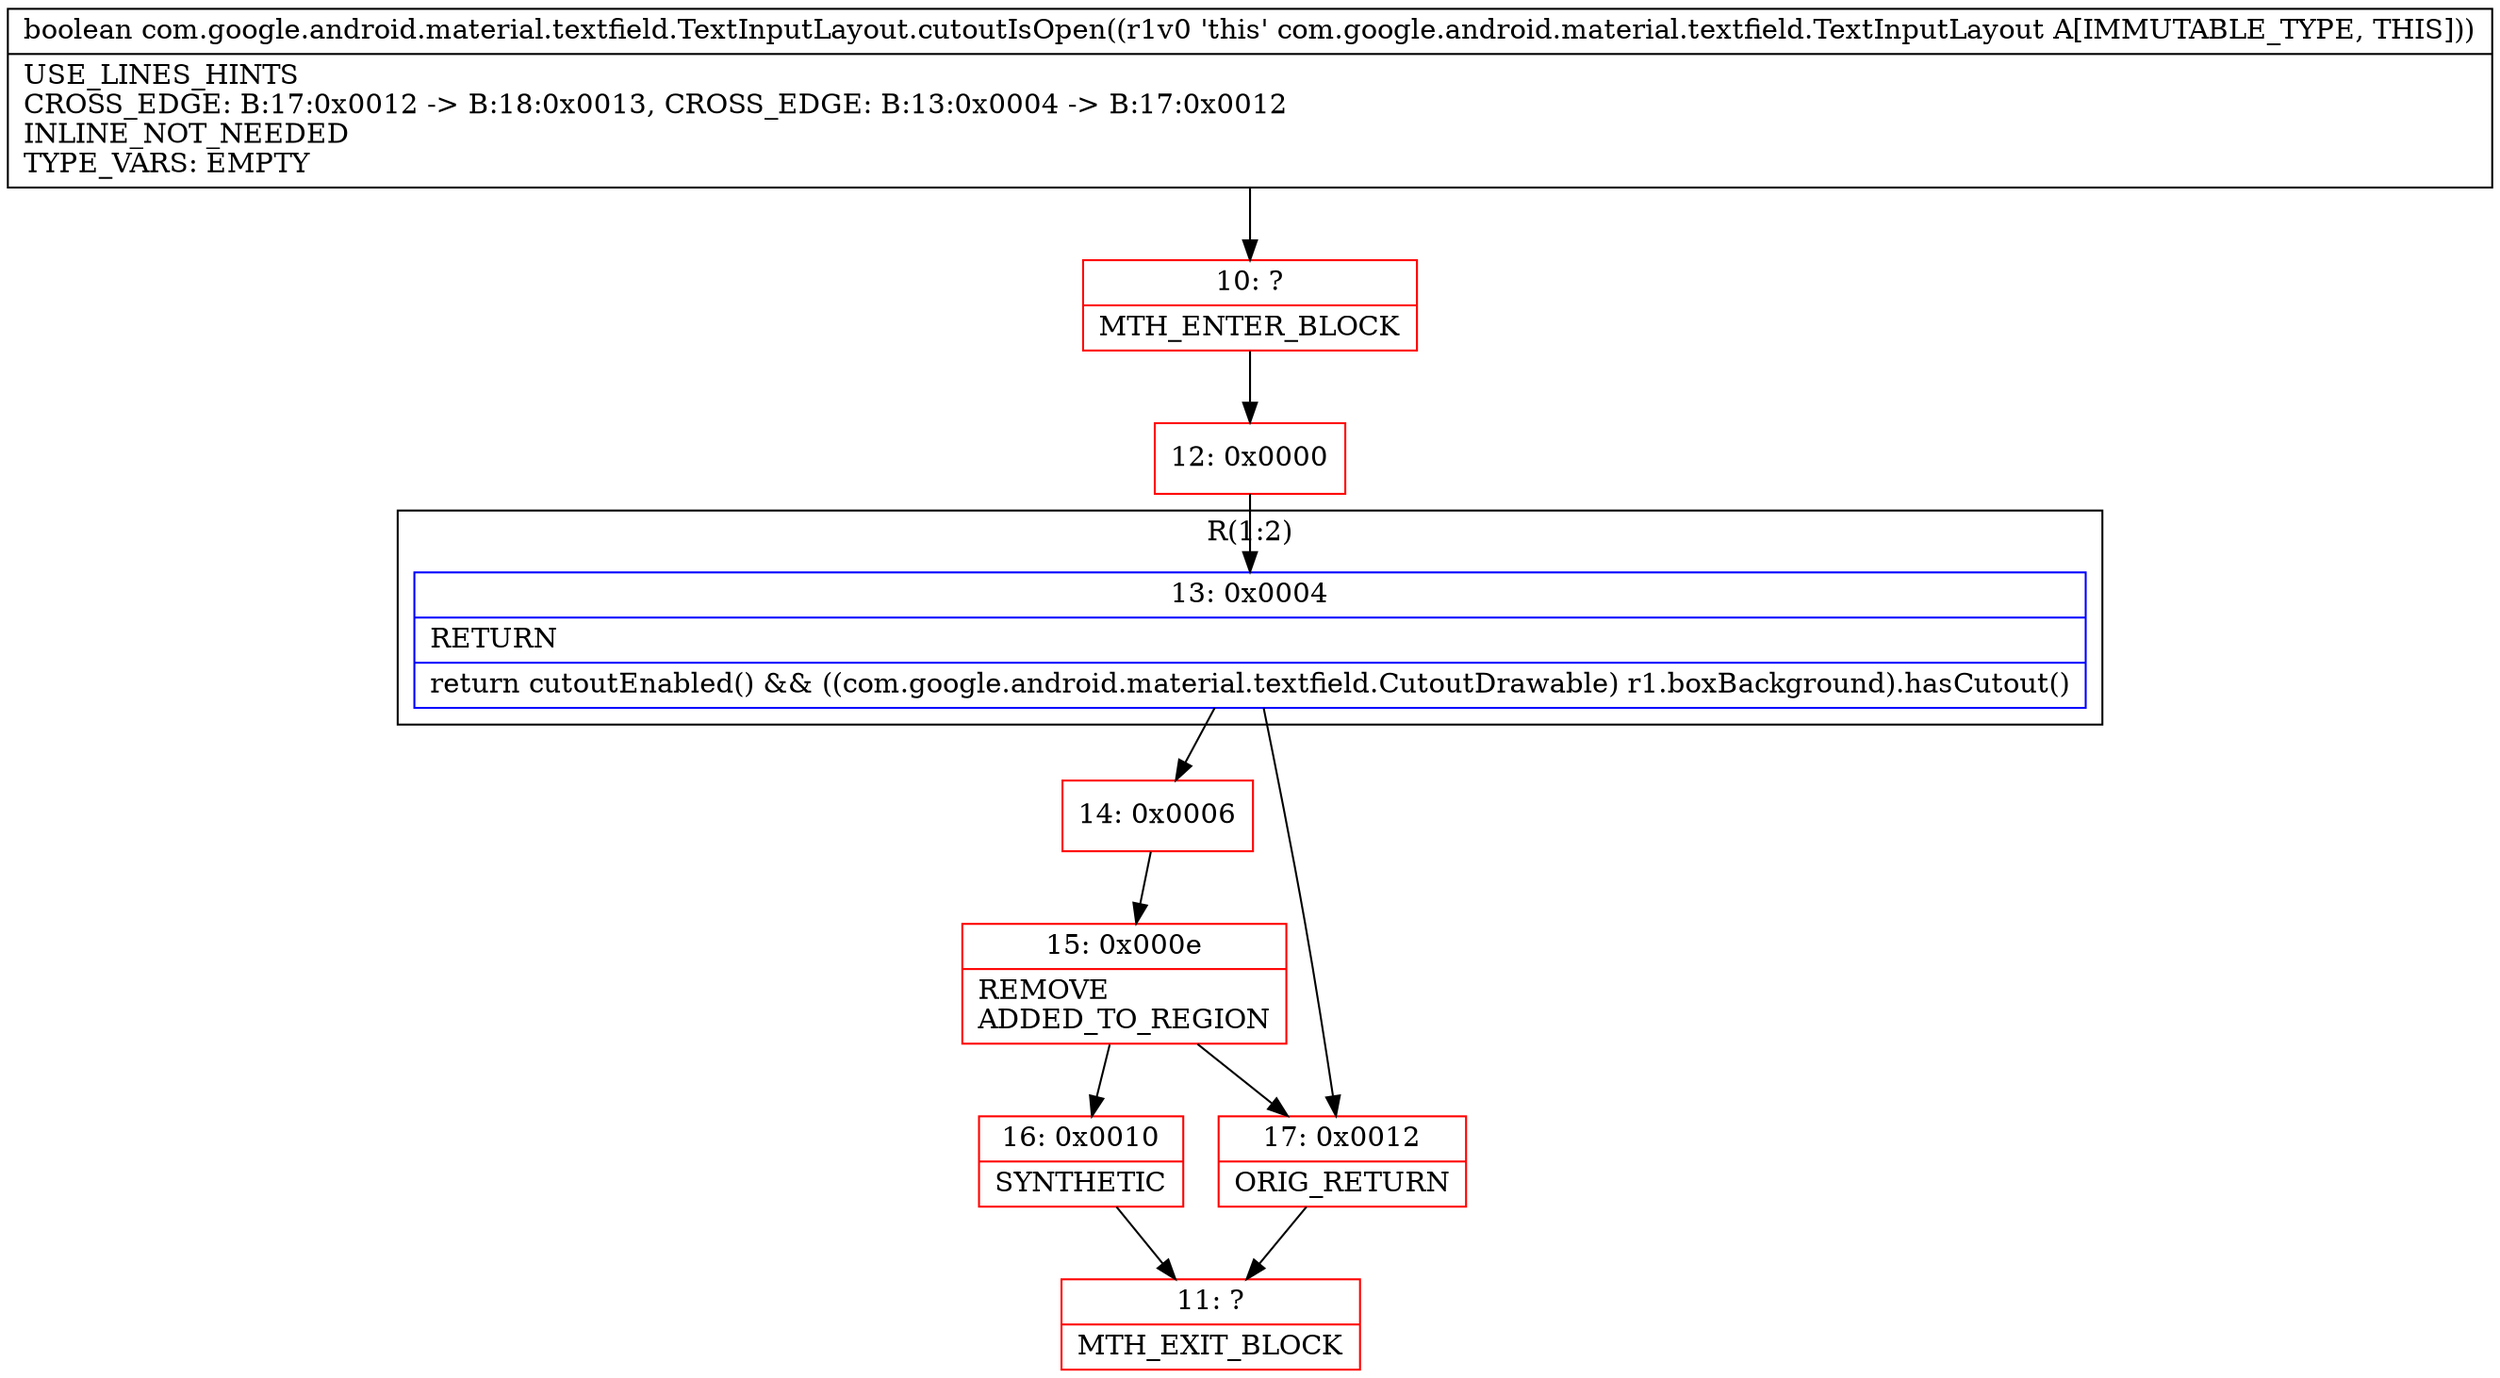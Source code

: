 digraph "CFG forcom.google.android.material.textfield.TextInputLayout.cutoutIsOpen()Z" {
subgraph cluster_Region_255051214 {
label = "R(1:2)";
node [shape=record,color=blue];
Node_13 [shape=record,label="{13\:\ 0x0004|RETURN\l|return cutoutEnabled() && ((com.google.android.material.textfield.CutoutDrawable) r1.boxBackground).hasCutout()\l}"];
}
Node_10 [shape=record,color=red,label="{10\:\ ?|MTH_ENTER_BLOCK\l}"];
Node_12 [shape=record,color=red,label="{12\:\ 0x0000}"];
Node_14 [shape=record,color=red,label="{14\:\ 0x0006}"];
Node_15 [shape=record,color=red,label="{15\:\ 0x000e|REMOVE\lADDED_TO_REGION\l}"];
Node_16 [shape=record,color=red,label="{16\:\ 0x0010|SYNTHETIC\l}"];
Node_11 [shape=record,color=red,label="{11\:\ ?|MTH_EXIT_BLOCK\l}"];
Node_17 [shape=record,color=red,label="{17\:\ 0x0012|ORIG_RETURN\l}"];
MethodNode[shape=record,label="{boolean com.google.android.material.textfield.TextInputLayout.cutoutIsOpen((r1v0 'this' com.google.android.material.textfield.TextInputLayout A[IMMUTABLE_TYPE, THIS]))  | USE_LINES_HINTS\lCROSS_EDGE: B:17:0x0012 \-\> B:18:0x0013, CROSS_EDGE: B:13:0x0004 \-\> B:17:0x0012\lINLINE_NOT_NEEDED\lTYPE_VARS: EMPTY\l}"];
MethodNode -> Node_10;Node_13 -> Node_14;
Node_13 -> Node_17;
Node_10 -> Node_12;
Node_12 -> Node_13;
Node_14 -> Node_15;
Node_15 -> Node_16;
Node_15 -> Node_17;
Node_16 -> Node_11;
Node_17 -> Node_11;
}

